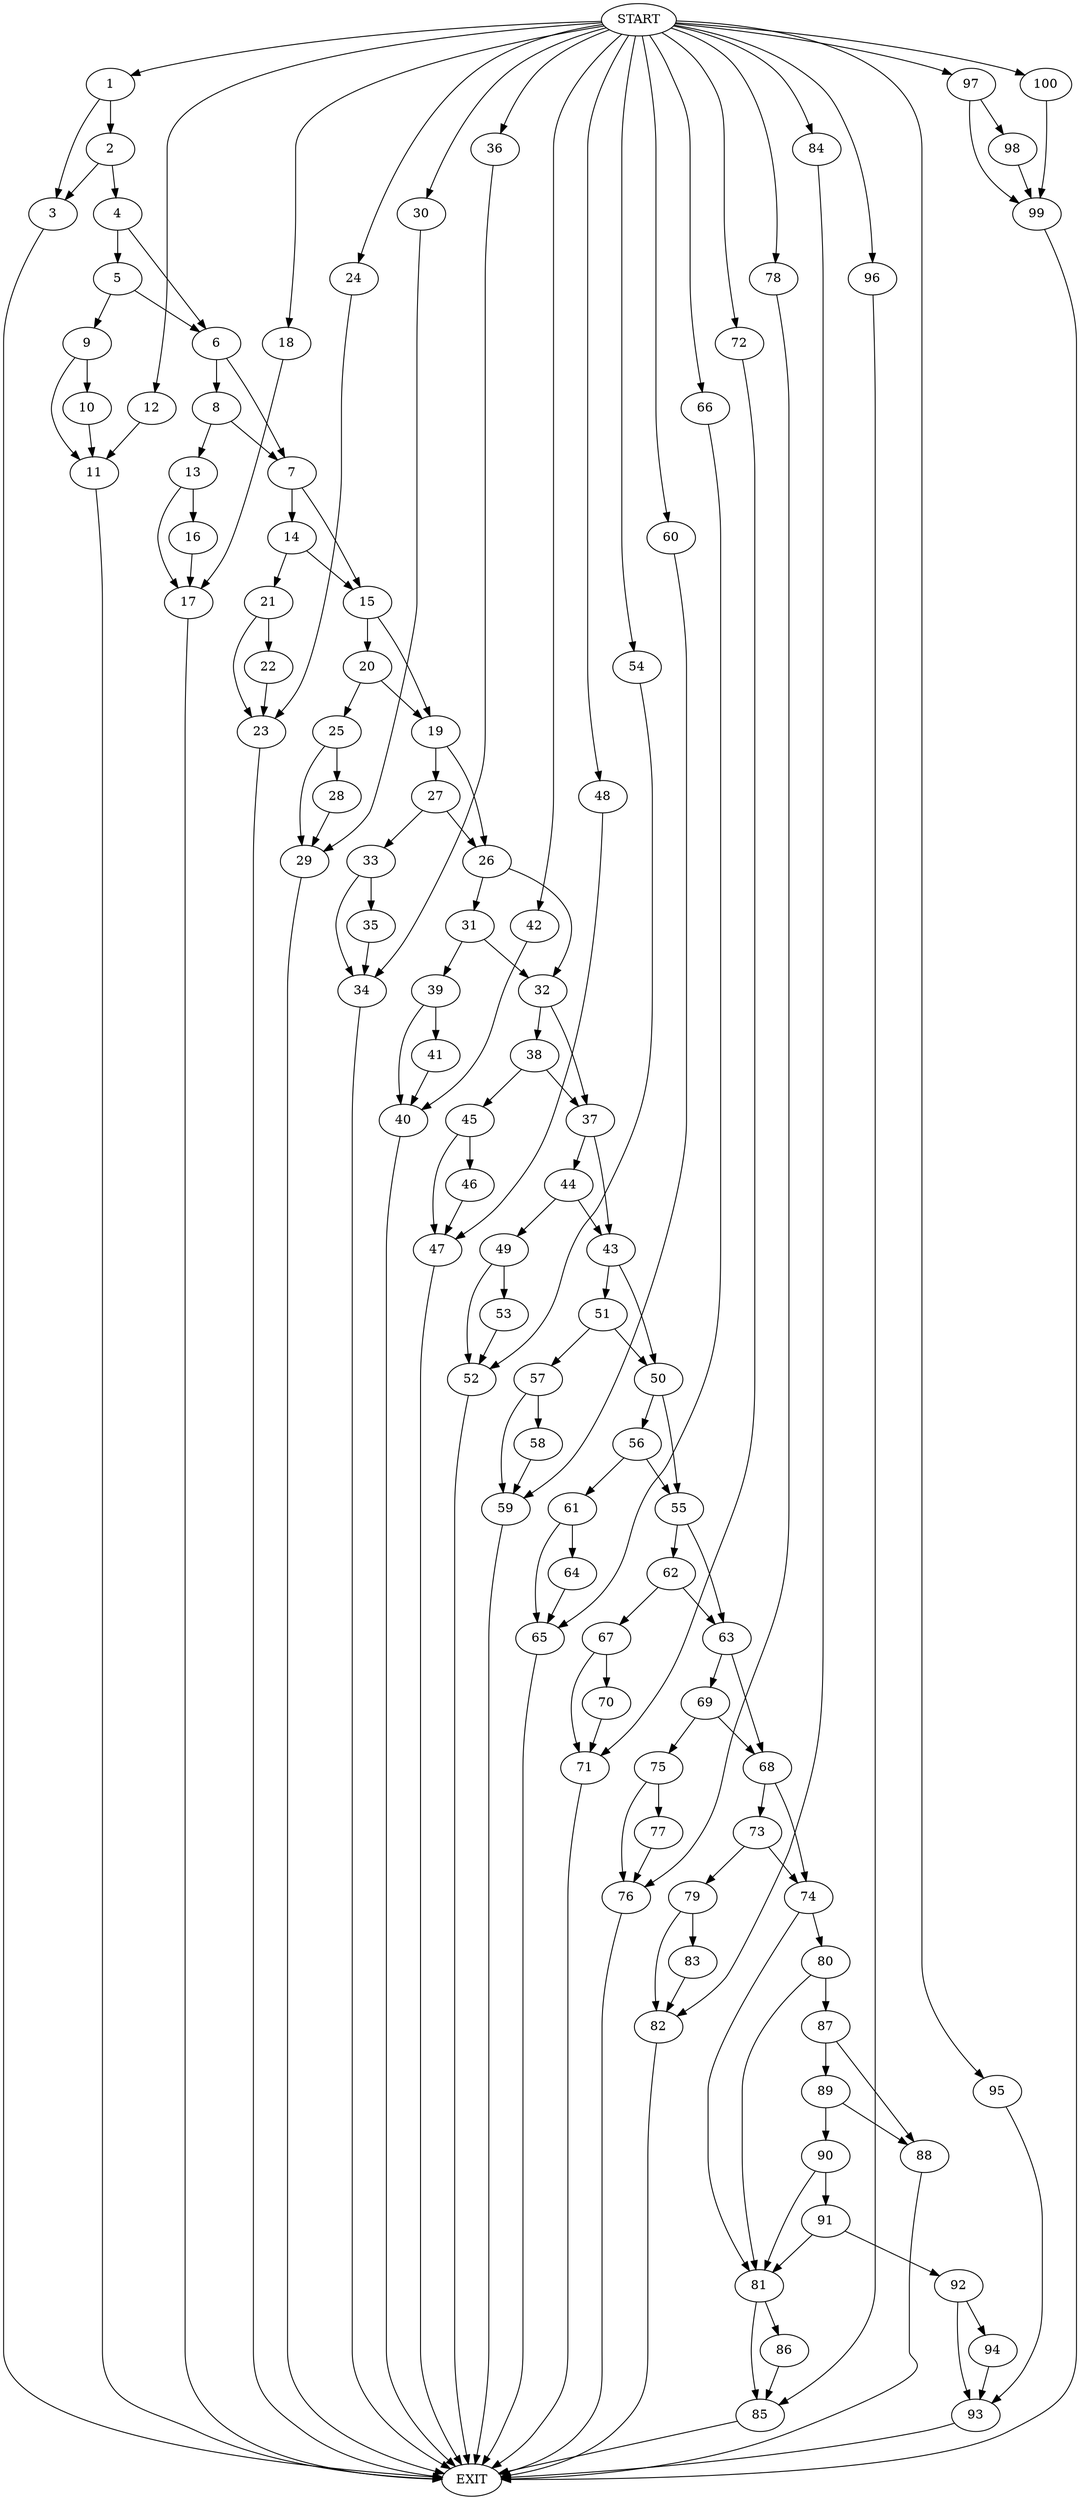 digraph {
0 [label="START"]
101 [label="EXIT"]
0 -> 1
1 -> 2
1 -> 3
3 -> 101
2 -> 4
2 -> 3
4 -> 5
4 -> 6
6 -> 7
6 -> 8
5 -> 9
5 -> 6
9 -> 10
9 -> 11
10 -> 11
11 -> 101
0 -> 12
12 -> 11
8 -> 7
8 -> 13
7 -> 14
7 -> 15
13 -> 16
13 -> 17
17 -> 101
16 -> 17
0 -> 18
18 -> 17
15 -> 19
15 -> 20
14 -> 21
14 -> 15
21 -> 22
21 -> 23
22 -> 23
23 -> 101
0 -> 24
24 -> 23
20 -> 19
20 -> 25
19 -> 26
19 -> 27
25 -> 28
25 -> 29
29 -> 101
28 -> 29
0 -> 30
30 -> 29
26 -> 31
26 -> 32
27 -> 26
27 -> 33
33 -> 34
33 -> 35
35 -> 34
34 -> 101
0 -> 36
36 -> 34
32 -> 37
32 -> 38
31 -> 39
31 -> 32
39 -> 40
39 -> 41
41 -> 40
40 -> 101
0 -> 42
42 -> 40
37 -> 43
37 -> 44
38 -> 45
38 -> 37
45 -> 46
45 -> 47
47 -> 101
46 -> 47
0 -> 48
48 -> 47
44 -> 49
44 -> 43
43 -> 50
43 -> 51
49 -> 52
49 -> 53
52 -> 101
53 -> 52
0 -> 54
54 -> 52
50 -> 55
50 -> 56
51 -> 50
51 -> 57
57 -> 58
57 -> 59
58 -> 59
59 -> 101
0 -> 60
60 -> 59
56 -> 61
56 -> 55
55 -> 62
55 -> 63
61 -> 64
61 -> 65
64 -> 65
65 -> 101
0 -> 66
66 -> 65
62 -> 67
62 -> 63
63 -> 68
63 -> 69
67 -> 70
67 -> 71
70 -> 71
71 -> 101
0 -> 72
72 -> 71
68 -> 73
68 -> 74
69 -> 75
69 -> 68
75 -> 76
75 -> 77
77 -> 76
76 -> 101
0 -> 78
78 -> 76
73 -> 79
73 -> 74
74 -> 80
74 -> 81
79 -> 82
79 -> 83
83 -> 82
82 -> 101
0 -> 84
84 -> 82
81 -> 85
81 -> 86
80 -> 87
80 -> 81
87 -> 88
87 -> 89
88 -> 101
89 -> 90
89 -> 88
90 -> 91
90 -> 81
91 -> 92
91 -> 81
92 -> 93
92 -> 94
93 -> 101
94 -> 93
0 -> 95
95 -> 93
86 -> 85
85 -> 101
0 -> 96
96 -> 85
0 -> 97
97 -> 98
97 -> 99
98 -> 99
99 -> 101
0 -> 100
100 -> 99
}
